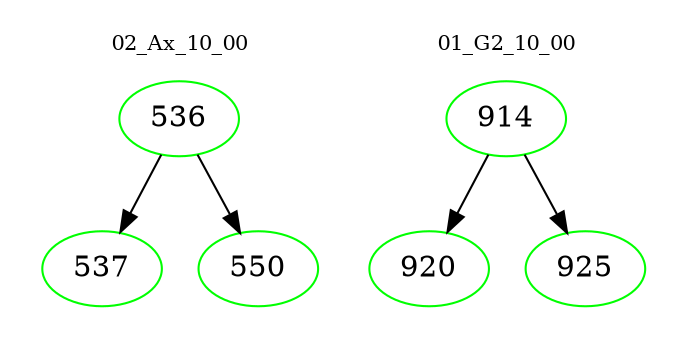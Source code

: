 digraph{
subgraph cluster_0 {
color = white
label = "02_Ax_10_00";
fontsize=10;
T0_536 [label="536", color="green"]
T0_536 -> T0_537 [color="black"]
T0_537 [label="537", color="green"]
T0_536 -> T0_550 [color="black"]
T0_550 [label="550", color="green"]
}
subgraph cluster_1 {
color = white
label = "01_G2_10_00";
fontsize=10;
T1_914 [label="914", color="green"]
T1_914 -> T1_920 [color="black"]
T1_920 [label="920", color="green"]
T1_914 -> T1_925 [color="black"]
T1_925 [label="925", color="green"]
}
}
